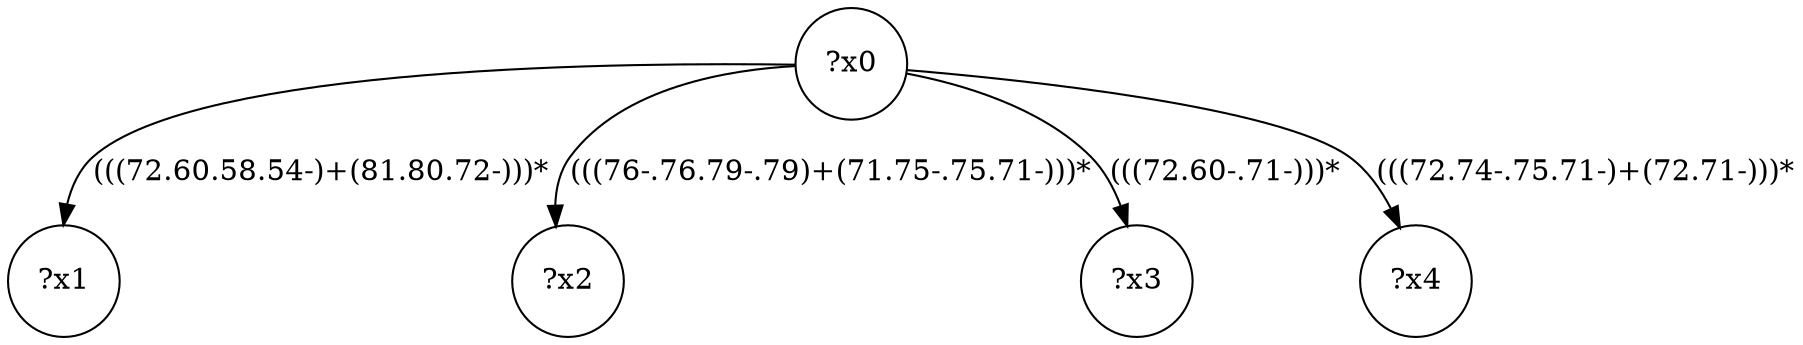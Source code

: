 digraph g {
	x0 [shape=circle, label="?x0"];
	x1 [shape=circle, label="?x1"];
	x0 -> x1 [label="(((72.60.58.54-)+(81.80.72-)))*"];
	x2 [shape=circle, label="?x2"];
	x0 -> x2 [label="(((76-.76.79-.79)+(71.75-.75.71-)))*"];
	x3 [shape=circle, label="?x3"];
	x0 -> x3 [label="(((72.60-.71-)))*"];
	x4 [shape=circle, label="?x4"];
	x0 -> x4 [label="(((72.74-.75.71-)+(72.71-)))*"];
}
